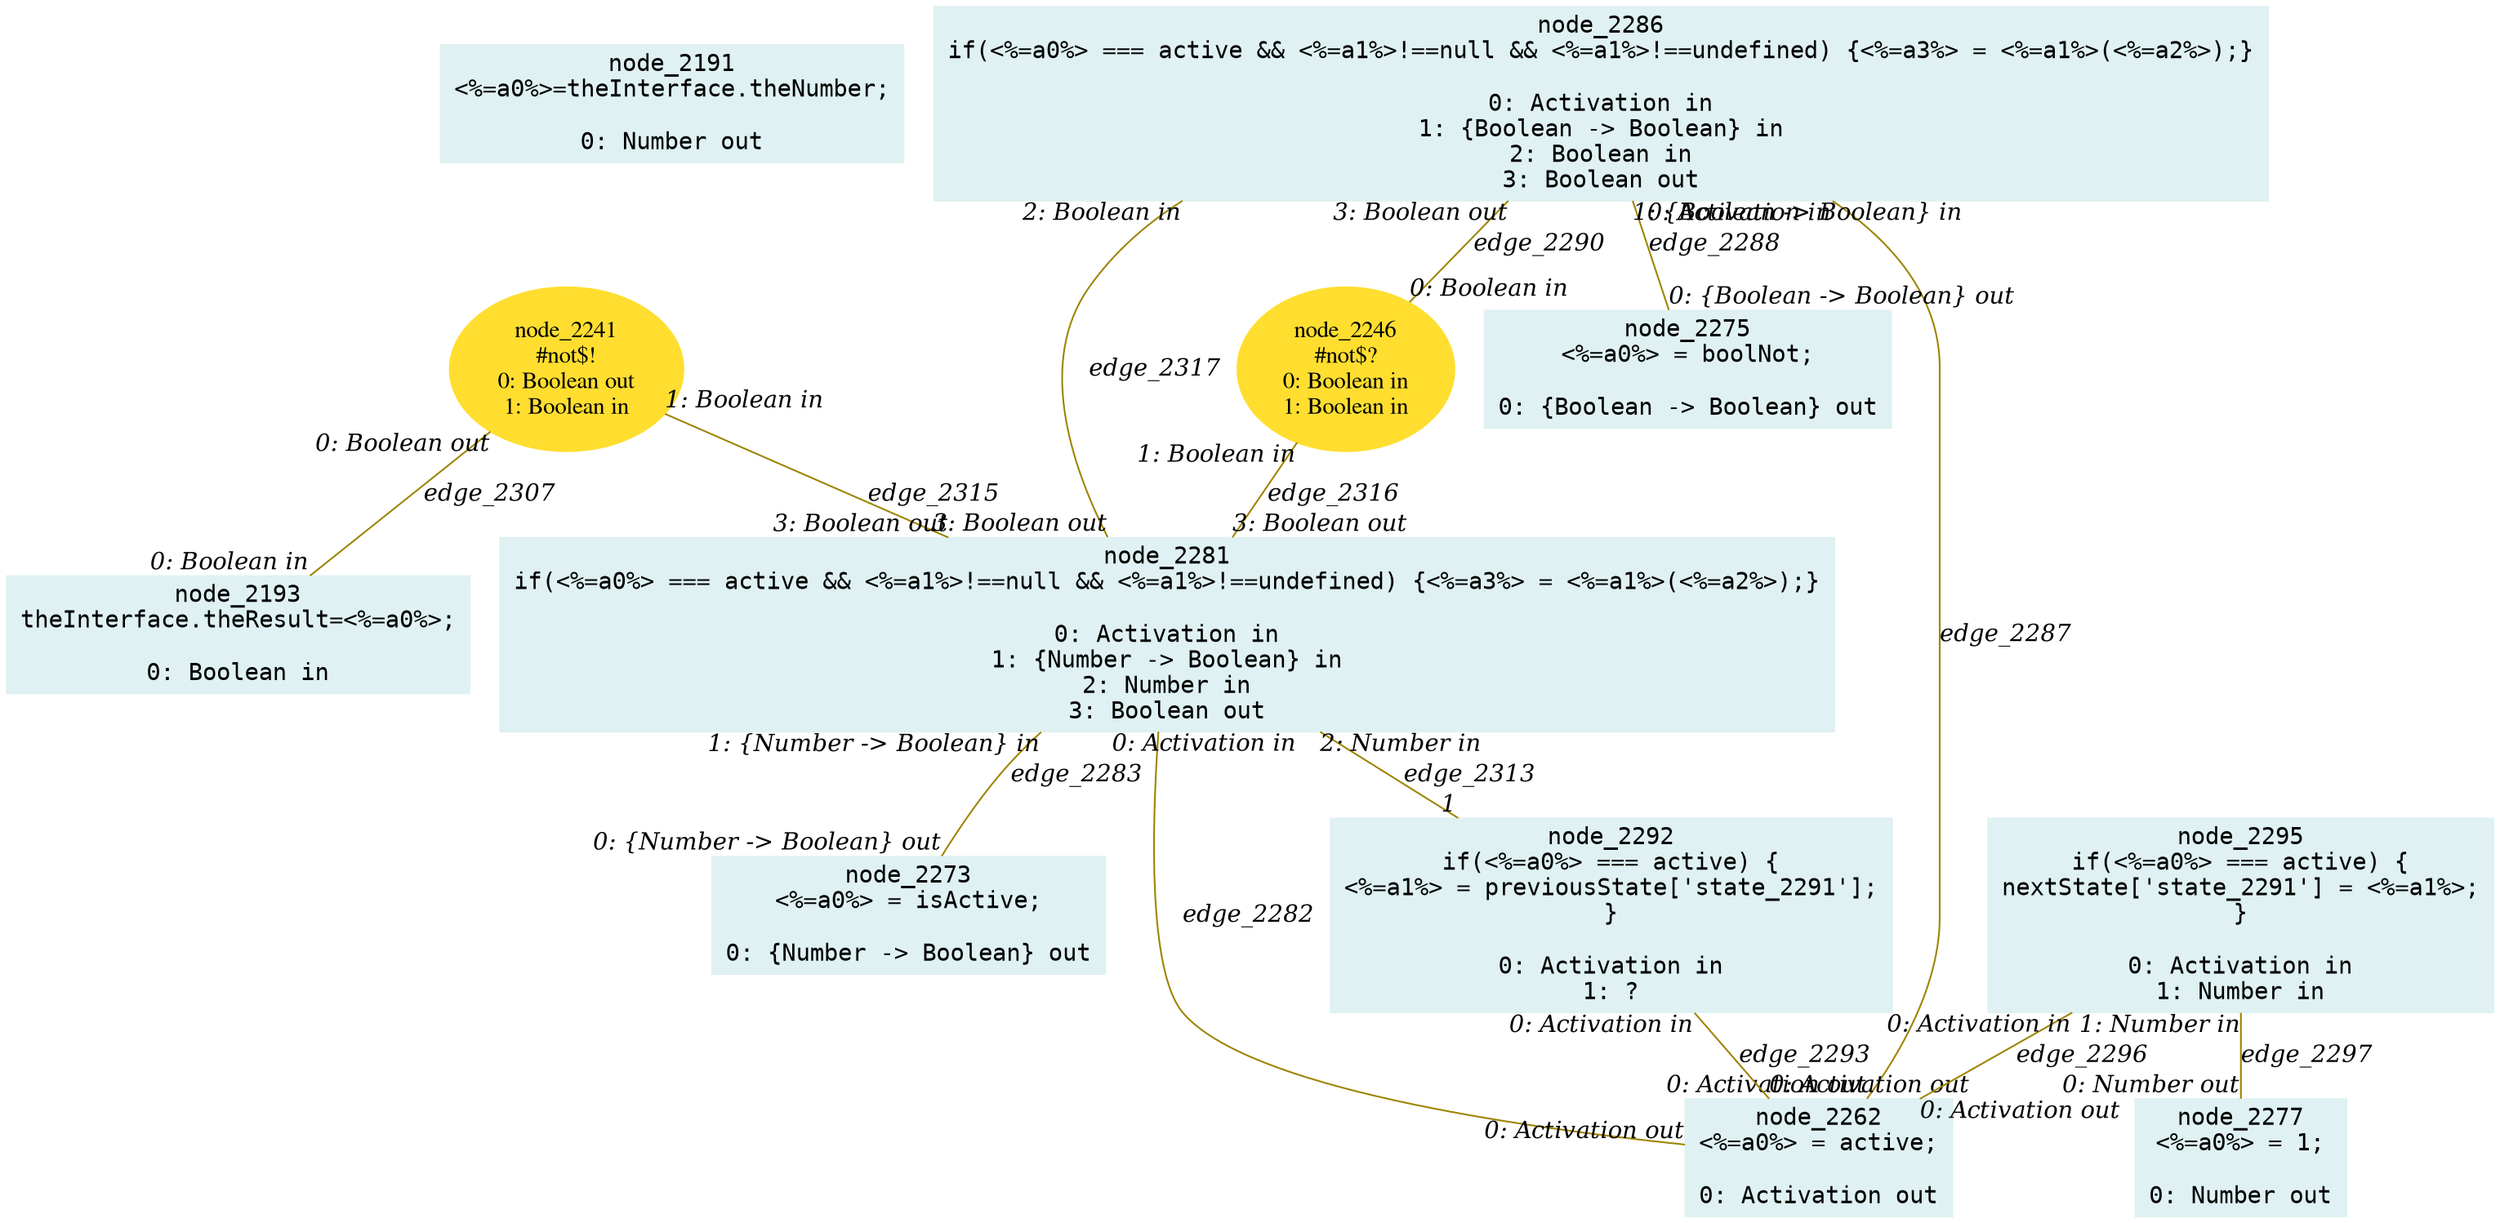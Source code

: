 digraph g{node_2191 [shape="box", style="filled", color="#dff1f2", fontname="Courier", label="node_2191
<%=a0%>=theInterface.theNumber;

0: Number out" ]
node_2193 [shape="box", style="filled", color="#dff1f2", fontname="Courier", label="node_2193
theInterface.theResult=<%=a0%>;

0: Boolean in" ]
node_2241 [shape="ellipse", style="filled", color="#ffde2f", fontname="Times", label="node_2241
#not$!
0: Boolean out
1: Boolean in" ]
node_2246 [shape="ellipse", style="filled", color="#ffde2f", fontname="Times", label="node_2246
#not$?
0: Boolean in
1: Boolean in" ]
node_2262 [shape="box", style="filled", color="#dff1f2", fontname="Courier", label="node_2262
<%=a0%> = active;

0: Activation out" ]
node_2273 [shape="box", style="filled", color="#dff1f2", fontname="Courier", label="node_2273
<%=a0%> = isActive;

0: {Number -> Boolean} out" ]
node_2275 [shape="box", style="filled", color="#dff1f2", fontname="Courier", label="node_2275
<%=a0%> = boolNot;

0: {Boolean -> Boolean} out" ]
node_2277 [shape="box", style="filled", color="#dff1f2", fontname="Courier", label="node_2277
<%=a0%> = 1;

0: Number out" ]
node_2281 [shape="box", style="filled", color="#dff1f2", fontname="Courier", label="node_2281
if(<%=a0%> === active && <%=a1%>!==null && <%=a1%>!==undefined) {<%=a3%> = <%=a1%>(<%=a2%>);}

0: Activation in
1: {Number -> Boolean} in
2: Number in
3: Boolean out" ]
node_2286 [shape="box", style="filled", color="#dff1f2", fontname="Courier", label="node_2286
if(<%=a0%> === active && <%=a1%>!==null && <%=a1%>!==undefined) {<%=a3%> = <%=a1%>(<%=a2%>);}

0: Activation in
1: {Boolean -> Boolean} in
2: Boolean in
3: Boolean out" ]
node_2292 [shape="box", style="filled", color="#dff1f2", fontname="Courier", label="node_2292
if(<%=a0%> === active) {
<%=a1%> = previousState['state_2291'];
}

0: Activation in
1: ?" ]
node_2295 [shape="box", style="filled", color="#dff1f2", fontname="Courier", label="node_2295
if(<%=a0%> === active) {
nextState['state_2291'] = <%=a1%>;
}

0: Activation in
1: Number in" ]
node_2281 -> node_2262 [dir=none, arrowHead=none, fontname="Times-Italic", arrowsize=1, color="#9d8400", label="edge_2282",  headlabel="0: Activation out", taillabel="0: Activation in" ]
node_2281 -> node_2273 [dir=none, arrowHead=none, fontname="Times-Italic", arrowsize=1, color="#9d8400", label="edge_2283",  headlabel="0: {Number -> Boolean} out", taillabel="1: {Number -> Boolean} in" ]
node_2286 -> node_2262 [dir=none, arrowHead=none, fontname="Times-Italic", arrowsize=1, color="#9d8400", label="edge_2287",  headlabel="0: Activation out", taillabel="0: Activation in" ]
node_2286 -> node_2275 [dir=none, arrowHead=none, fontname="Times-Italic", arrowsize=1, color="#9d8400", label="edge_2288",  headlabel="0: {Boolean -> Boolean} out", taillabel="1: {Boolean -> Boolean} in" ]
node_2286 -> node_2246 [dir=none, arrowHead=none, fontname="Times-Italic", arrowsize=1, color="#9d8400", label="edge_2290",  headlabel="0: Boolean in", taillabel="3: Boolean out" ]
node_2292 -> node_2262 [dir=none, arrowHead=none, fontname="Times-Italic", arrowsize=1, color="#9d8400", label="edge_2293",  headlabel="0: Activation out", taillabel="0: Activation in" ]
node_2295 -> node_2262 [dir=none, arrowHead=none, fontname="Times-Italic", arrowsize=1, color="#9d8400", label="edge_2296",  headlabel="0: Activation out", taillabel="0: Activation in" ]
node_2295 -> node_2277 [dir=none, arrowHead=none, fontname="Times-Italic", arrowsize=1, color="#9d8400", label="edge_2297",  headlabel="0: Number out", taillabel="1: Number in" ]
node_2241 -> node_2193 [dir=none, arrowHead=none, fontname="Times-Italic", arrowsize=1, color="#9d8400", label="edge_2307",  headlabel="0: Boolean in", taillabel="0: Boolean out" ]
node_2281 -> node_2292 [dir=none, arrowHead=none, fontname="Times-Italic", arrowsize=1, color="#9d8400", label="edge_2313",  headlabel="1", taillabel="2: Number in" ]
node_2241 -> node_2281 [dir=none, arrowHead=none, fontname="Times-Italic", arrowsize=1, color="#9d8400", label="edge_2315",  headlabel="3: Boolean out", taillabel="1: Boolean in" ]
node_2246 -> node_2281 [dir=none, arrowHead=none, fontname="Times-Italic", arrowsize=1, color="#9d8400", label="edge_2316",  headlabel="3: Boolean out", taillabel="1: Boolean in" ]
node_2286 -> node_2281 [dir=none, arrowHead=none, fontname="Times-Italic", arrowsize=1, color="#9d8400", label="edge_2317",  headlabel="3: Boolean out", taillabel="2: Boolean in" ]
}